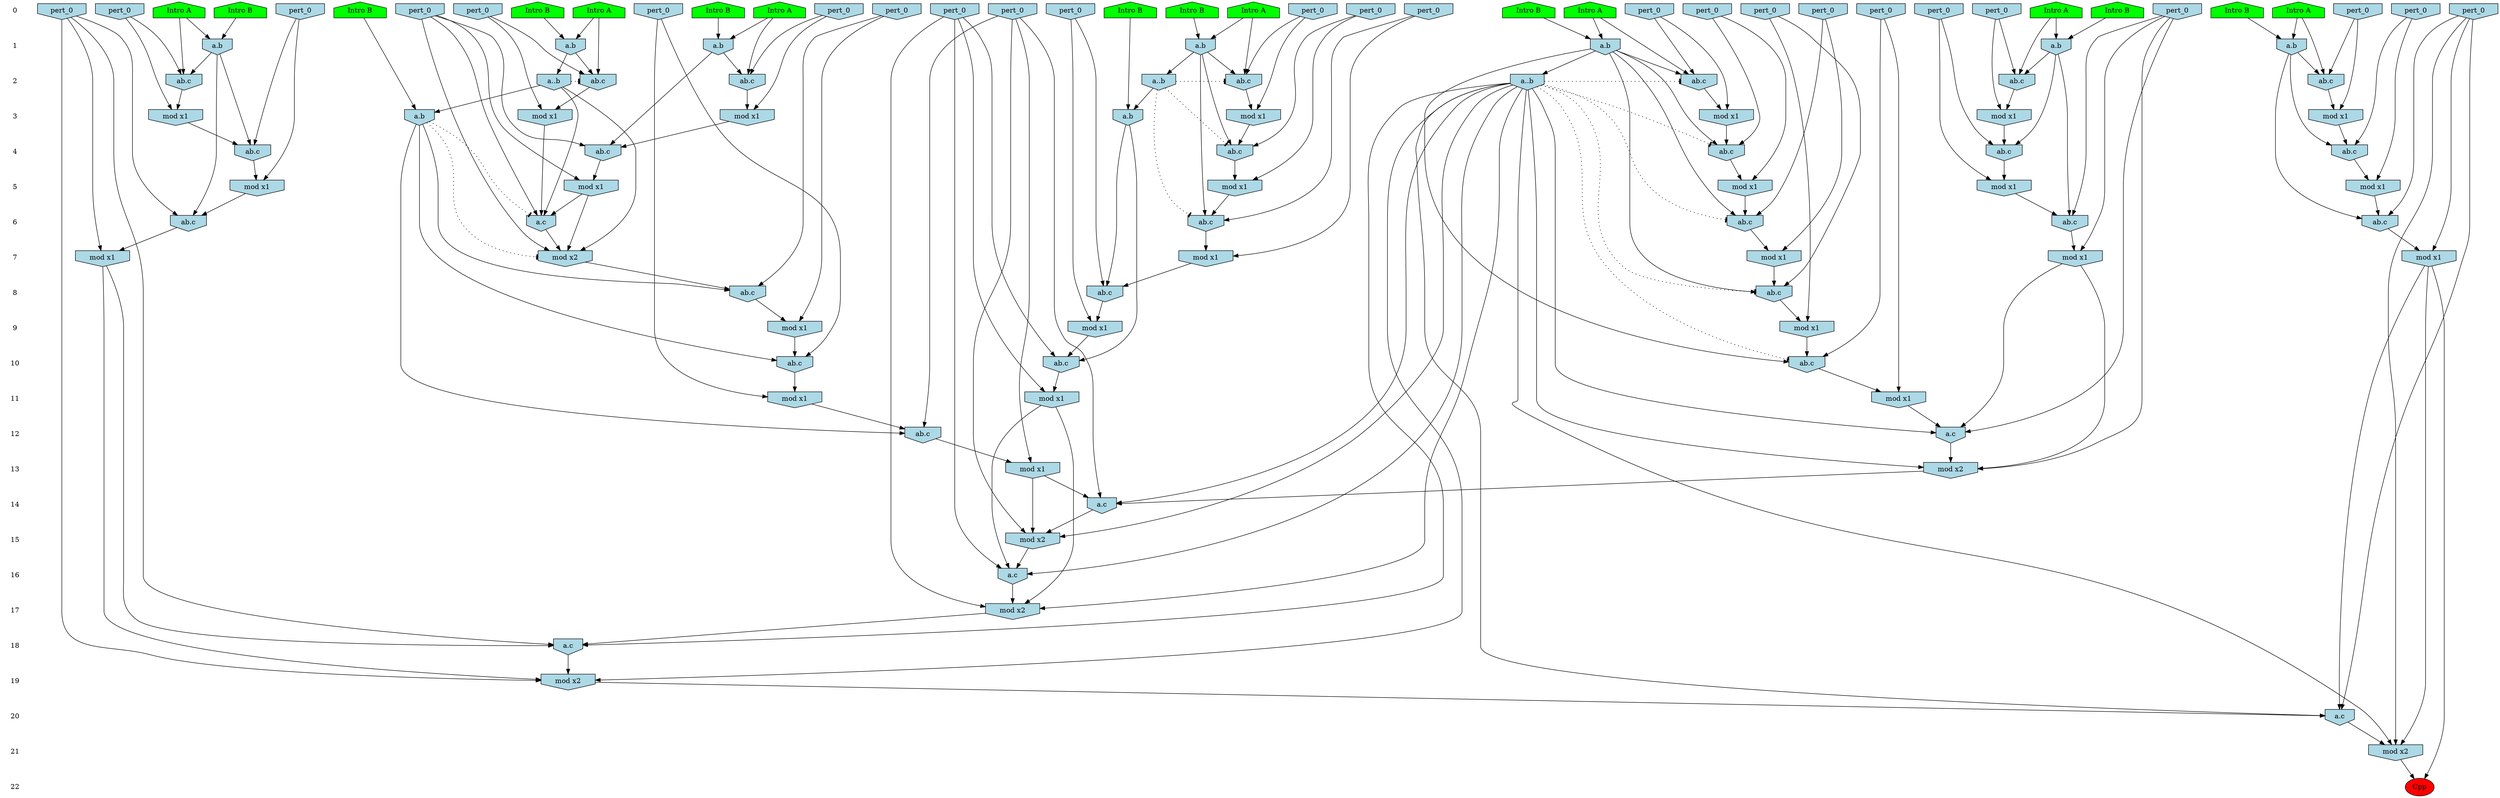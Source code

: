 /* Compression of 1 causal flows obtained in average at 2.006212E+01 t.u */
/* Compressed causal flows were: [7] */
digraph G{
 ranksep=.5 ; 
{ rank = same ; "0" [shape=plaintext] ; node_1 [label ="Intro A", shape=house, style=filled, fillcolor=green] ;
node_2 [label ="Intro A", shape=house, style=filled, fillcolor=green] ;
node_3 [label ="Intro A", shape=house, style=filled, fillcolor=green] ;
node_4 [label ="Intro A", shape=house, style=filled, fillcolor=green] ;
node_5 [label ="Intro B", shape=house, style=filled, fillcolor=green] ;
node_6 [label ="Intro B", shape=house, style=filled, fillcolor=green] ;
node_7 [label ="Intro A", shape=house, style=filled, fillcolor=green] ;
node_8 [label ="Intro A", shape=house, style=filled, fillcolor=green] ;
node_9 [label ="Intro B", shape=house, style=filled, fillcolor=green] ;
node_10 [label ="Intro A", shape=house, style=filled, fillcolor=green] ;
node_11 [label ="Intro B", shape=house, style=filled, fillcolor=green] ;
node_12 [label ="Intro B", shape=house, style=filled, fillcolor=green] ;
node_13 [label ="Intro B", shape=house, style=filled, fillcolor=green] ;
node_14 [label ="Intro B", shape=house, style=filled, fillcolor=green] ;
node_15 [label ="Intro B", shape=house, style=filled, fillcolor=green] ;
node_16 [label ="Intro B", shape=house, style=filled, fillcolor=green] ;
node_23 [label="pert_0", shape=invhouse, style=filled, fillcolor = lightblue] ;
node_24 [label="pert_0", shape=invhouse, style=filled, fillcolor = lightblue] ;
node_25 [label="pert_0", shape=invhouse, style=filled, fillcolor = lightblue] ;
node_26 [label="pert_0", shape=invhouse, style=filled, fillcolor = lightblue] ;
node_27 [label="pert_0", shape=invhouse, style=filled, fillcolor = lightblue] ;
node_28 [label="pert_0", shape=invhouse, style=filled, fillcolor = lightblue] ;
node_29 [label="pert_0", shape=invhouse, style=filled, fillcolor = lightblue] ;
node_30 [label="pert_0", shape=invhouse, style=filled, fillcolor = lightblue] ;
node_31 [label="pert_0", shape=invhouse, style=filled, fillcolor = lightblue] ;
node_32 [label="pert_0", shape=invhouse, style=filled, fillcolor = lightblue] ;
node_33 [label="pert_0", shape=invhouse, style=filled, fillcolor = lightblue] ;
node_34 [label="pert_0", shape=invhouse, style=filled, fillcolor = lightblue] ;
node_35 [label="pert_0", shape=invhouse, style=filled, fillcolor = lightblue] ;
node_36 [label="pert_0", shape=invhouse, style=filled, fillcolor = lightblue] ;
node_37 [label="pert_0", shape=invhouse, style=filled, fillcolor = lightblue] ;
node_38 [label="pert_0", shape=invhouse, style=filled, fillcolor = lightblue] ;
node_39 [label="pert_0", shape=invhouse, style=filled, fillcolor = lightblue] ;
node_40 [label="pert_0", shape=invhouse, style=filled, fillcolor = lightblue] ;
node_41 [label="pert_0", shape=invhouse, style=filled, fillcolor = lightblue] ;
node_42 [label="pert_0", shape=invhouse, style=filled, fillcolor = lightblue] ;
node_43 [label="pert_0", shape=invhouse, style=filled, fillcolor = lightblue] ;
node_44 [label="pert_0", shape=invhouse, style=filled, fillcolor = lightblue] ;
node_45 [label="pert_0", shape=invhouse, style=filled, fillcolor = lightblue] ;
node_46 [label="pert_0", shape=invhouse, style=filled, fillcolor = lightblue] ;
node_47 [label="pert_0", shape=invhouse, style=filled, fillcolor = lightblue] ;
}
{ rank = same ; "1" [shape=plaintext] ; node_17 [label="a.b", shape=invhouse, style=filled, fillcolor = lightblue] ;
node_18 [label="a.b", shape=invhouse, style=filled, fillcolor = lightblue] ;
node_19 [label="a.b", shape=invhouse, style=filled, fillcolor = lightblue] ;
node_20 [label="a.b", shape=invhouse, style=filled, fillcolor = lightblue] ;
node_21 [label="a.b", shape=invhouse, style=filled, fillcolor = lightblue] ;
node_22 [label="a.b", shape=invhouse, style=filled, fillcolor = lightblue] ;
node_68 [label="a.b", shape=invhouse, style=filled, fillcolor = lightblue] ;
}
{ rank = same ; "2" [shape=plaintext] ; node_48 [label="ab.c", shape=invhouse, style=filled, fillcolor = lightblue] ;
node_49 [label="ab.c", shape=invhouse, style=filled, fillcolor = lightblue] ;
node_50 [label="ab.c", shape=invhouse, style=filled, fillcolor = lightblue] ;
node_51 [label="ab.c", shape=invhouse, style=filled, fillcolor = lightblue] ;
node_52 [label="ab.c", shape=invhouse, style=filled, fillcolor = lightblue] ;
node_55 [label="ab.c", shape=invhouse, style=filled, fillcolor = lightblue] ;
node_65 [label="a..b", shape=invhouse, style=filled, fillcolor = lightblue] ;
node_69 [label="ab.c", shape=invhouse, style=filled, fillcolor = lightblue] ;
node_87 [label="a..b", shape=invhouse, style=filled, fillcolor = lightblue] ;
node_88 [label="a..b", shape=invhouse, style=filled, fillcolor = lightblue] ;
}
{ rank = same ; "3" [shape=plaintext] ; node_53 [label="mod x1", shape=invhouse, style=filled, fillcolor = lightblue] ;
node_56 [label="mod x1", shape=invhouse, style=filled, fillcolor = lightblue] ;
node_59 [label="mod x1", shape=invhouse, style=filled, fillcolor = lightblue] ;
node_60 [label="mod x1", shape=invhouse, style=filled, fillcolor = lightblue] ;
node_71 [label="mod x1", shape=invhouse, style=filled, fillcolor = lightblue] ;
node_76 [label="mod x1", shape=invhouse, style=filled, fillcolor = lightblue] ;
node_82 [label="a.b", shape=invhouse, style=filled, fillcolor = lightblue] ;
node_85 [label="mod x1", shape=invhouse, style=filled, fillcolor = lightblue] ;
node_92 [label="a.b", shape=invhouse, style=filled, fillcolor = lightblue] ;
}
{ rank = same ; "4" [shape=plaintext] ; node_54 [label="ab.c", shape=invhouse, style=filled, fillcolor = lightblue] ;
node_57 [label="ab.c", shape=invhouse, style=filled, fillcolor = lightblue] ;
node_61 [label="ab.c", shape=invhouse, style=filled, fillcolor = lightblue] ;
node_64 [label="ab.c", shape=invhouse, style=filled, fillcolor = lightblue] ;
node_73 [label="ab.c", shape=invhouse, style=filled, fillcolor = lightblue] ;
node_77 [label="ab.c", shape=invhouse, style=filled, fillcolor = lightblue] ;
}
{ rank = same ; "5" [shape=plaintext] ; node_58 [label="mod x1", shape=invhouse, style=filled, fillcolor = lightblue] ;
node_62 [label="mod x1", shape=invhouse, style=filled, fillcolor = lightblue] ;
node_66 [label="mod x1", shape=invhouse, style=filled, fillcolor = lightblue] ;
node_74 [label="mod x1", shape=invhouse, style=filled, fillcolor = lightblue] ;
node_83 [label="mod x1", shape=invhouse, style=filled, fillcolor = lightblue] ;
node_95 [label="mod x1", shape=invhouse, style=filled, fillcolor = lightblue] ;
}
{ rank = same ; "6" [shape=plaintext] ; node_63 [label="ab.c", shape=invhouse, style=filled, fillcolor = lightblue] ;
node_67 [label="ab.c", shape=invhouse, style=filled, fillcolor = lightblue] ;
node_75 [label="ab.c", shape=invhouse, style=filled, fillcolor = lightblue] ;
node_84 [label="ab.c", shape=invhouse, style=filled, fillcolor = lightblue] ;
node_89 [label="a.c", shape=invhouse, style=filled, fillcolor = lightblue] ;
node_96 [label="ab.c", shape=invhouse, style=filled, fillcolor = lightblue] ;
}
{ rank = same ; "7" [shape=plaintext] ; node_70 [label="mod x1", shape=invhouse, style=filled, fillcolor = lightblue] ;
node_72 [label="mod x1", shape=invhouse, style=filled, fillcolor = lightblue] ;
node_78 [label="mod x1", shape=invhouse, style=filled, fillcolor = lightblue] ;
node_90 [label="mod x2", shape=invhouse, style=filled, fillcolor = lightblue] ;
node_91 [label="mod x1", shape=invhouse, style=filled, fillcolor = lightblue] ;
node_102 [label="mod x1", shape=invhouse, style=filled, fillcolor = lightblue] ;
}
{ rank = same ; "8" [shape=plaintext] ; node_79 [label="ab.c", shape=invhouse, style=filled, fillcolor = lightblue] ;
node_86 [label="ab.c", shape=invhouse, style=filled, fillcolor = lightblue] ;
node_97 [label="ab.c", shape=invhouse, style=filled, fillcolor = lightblue] ;
}
{ rank = same ; "9" [shape=plaintext] ; node_80 [label="mod x1", shape=invhouse, style=filled, fillcolor = lightblue] ;
node_98 [label="mod x1", shape=invhouse, style=filled, fillcolor = lightblue] ;
node_99 [label="mod x1", shape=invhouse, style=filled, fillcolor = lightblue] ;
}
{ rank = same ; "10" [shape=plaintext] ; node_81 [label="ab.c", shape=invhouse, style=filled, fillcolor = lightblue] ;
node_100 [label="ab.c", shape=invhouse, style=filled, fillcolor = lightblue] ;
node_101 [label="ab.c", shape=invhouse, style=filled, fillcolor = lightblue] ;
}
{ rank = same ; "11" [shape=plaintext] ; node_93 [label="mod x1", shape=invhouse, style=filled, fillcolor = lightblue] ;
node_103 [label="mod x1", shape=invhouse, style=filled, fillcolor = lightblue] ;
node_106 [label="mod x1", shape=invhouse, style=filled, fillcolor = lightblue] ;
}
{ rank = same ; "12" [shape=plaintext] ; node_94 [label="a.c", shape=invhouse, style=filled, fillcolor = lightblue] ;
node_104 [label="ab.c", shape=invhouse, style=filled, fillcolor = lightblue] ;
}
{ rank = same ; "13" [shape=plaintext] ; node_105 [label="mod x1", shape=invhouse, style=filled, fillcolor = lightblue] ;
node_107 [label="mod x2", shape=invhouse, style=filled, fillcolor = lightblue] ;
}
{ rank = same ; "14" [shape=plaintext] ; node_108 [label="a.c", shape=invhouse, style=filled, fillcolor = lightblue] ;
}
{ rank = same ; "15" [shape=plaintext] ; node_109 [label="mod x2", shape=invhouse, style=filled, fillcolor = lightblue] ;
}
{ rank = same ; "16" [shape=plaintext] ; node_110 [label="a.c", shape=invhouse, style=filled, fillcolor = lightblue] ;
}
{ rank = same ; "17" [shape=plaintext] ; node_111 [label="mod x2", shape=invhouse, style=filled, fillcolor = lightblue] ;
}
{ rank = same ; "18" [shape=plaintext] ; node_112 [label="a.c", shape=invhouse, style=filled, fillcolor = lightblue] ;
}
{ rank = same ; "19" [shape=plaintext] ; node_113 [label="mod x2", shape=invhouse, style=filled, fillcolor = lightblue] ;
}
{ rank = same ; "20" [shape=plaintext] ; node_114 [label="a.c", shape=invhouse, style=filled, fillcolor = lightblue] ;
}
{ rank = same ; "21" [shape=plaintext] ; node_115 [label="mod x2", shape=invhouse, style=filled, fillcolor = lightblue] ;
}
{ rank = same ; "22" [shape=plaintext] ; node_116 [label ="Cpp", style=filled, fillcolor=red] ;
}
"0" -> "1" [style="invis"]; 
"1" -> "2" [style="invis"]; 
"2" -> "3" [style="invis"]; 
"3" -> "4" [style="invis"]; 
"4" -> "5" [style="invis"]; 
"5" -> "6" [style="invis"]; 
"6" -> "7" [style="invis"]; 
"7" -> "8" [style="invis"]; 
"8" -> "9" [style="invis"]; 
"9" -> "10" [style="invis"]; 
"10" -> "11" [style="invis"]; 
"11" -> "12" [style="invis"]; 
"12" -> "13" [style="invis"]; 
"13" -> "14" [style="invis"]; 
"14" -> "15" [style="invis"]; 
"15" -> "16" [style="invis"]; 
"16" -> "17" [style="invis"]; 
"17" -> "18" [style="invis"]; 
"18" -> "19" [style="invis"]; 
"19" -> "20" [style="invis"]; 
"20" -> "21" [style="invis"]; 
"21" -> "22" [style="invis"]; 
node_4 -> node_17
node_12 -> node_17
node_3 -> node_18
node_9 -> node_18
node_7 -> node_19
node_16 -> node_19
node_8 -> node_20
node_13 -> node_20
node_1 -> node_21
node_15 -> node_21
node_2 -> node_22
node_5 -> node_22
node_4 -> node_48
node_17 -> node_48
node_42 -> node_48
node_2 -> node_49
node_22 -> node_49
node_38 -> node_49
node_7 -> node_50
node_19 -> node_50
node_27 -> node_50
node_3 -> node_51
node_18 -> node_51
node_34 -> node_51
node_1 -> node_52
node_21 -> node_52
node_25 -> node_52
node_38 -> node_53
node_49 -> node_53
node_22 -> node_54
node_36 -> node_54
node_53 -> node_54
node_8 -> node_55
node_20 -> node_55
node_37 -> node_55
node_27 -> node_56
node_50 -> node_56
node_19 -> node_57
node_39 -> node_57
node_56 -> node_57
node_36 -> node_58
node_54 -> node_58
node_37 -> node_59
node_55 -> node_59
node_42 -> node_60
node_48 -> node_60
node_17 -> node_61
node_33 -> node_61
node_60 -> node_61
node_39 -> node_62
node_57 -> node_62
node_19 -> node_63
node_45 -> node_63
node_62 -> node_63
node_20 -> node_64
node_35 -> node_64
node_59 -> node_64
node_19 -> node_65
node_33 -> node_66
node_61 -> node_66
node_17 -> node_67
node_46 -> node_67
node_66 -> node_67
node_10 -> node_68
node_11 -> node_68
node_10 -> node_69
node_23 -> node_69
node_68 -> node_69
node_45 -> node_70
node_63 -> node_70
node_23 -> node_71
node_69 -> node_71
node_46 -> node_72
node_67 -> node_72
node_44 -> node_73
node_68 -> node_73
node_71 -> node_73
node_35 -> node_74
node_64 -> node_74
node_20 -> node_75
node_30 -> node_75
node_74 -> node_75
node_25 -> node_76
node_52 -> node_76
node_21 -> node_77
node_28 -> node_77
node_76 -> node_77
node_30 -> node_78
node_75 -> node_78
node_20 -> node_79
node_41 -> node_79
node_78 -> node_79
node_41 -> node_80
node_79 -> node_80
node_20 -> node_81
node_31 -> node_81
node_80 -> node_81
node_14 -> node_82
node_65 -> node_82
node_44 -> node_83
node_73 -> node_83
node_43 -> node_84
node_68 -> node_84
node_83 -> node_84
node_34 -> node_85
node_51 -> node_85
node_32 -> node_86
node_70 -> node_86
node_82 -> node_86
node_18 -> node_87
node_20 -> node_88
node_36 -> node_89
node_58 -> node_89
node_85 -> node_89
node_87 -> node_89
node_36 -> node_90
node_58 -> node_90
node_87 -> node_90
node_89 -> node_90
node_43 -> node_91
node_84 -> node_91
node_6 -> node_92
node_87 -> node_92
node_31 -> node_93
node_81 -> node_93
node_46 -> node_94
node_72 -> node_94
node_88 -> node_94
node_93 -> node_94
node_28 -> node_95
node_77 -> node_95
node_21 -> node_96
node_40 -> node_96
node_95 -> node_96
node_26 -> node_97
node_90 -> node_97
node_92 -> node_97
node_32 -> node_98
node_86 -> node_98
node_26 -> node_99
node_97 -> node_99
node_24 -> node_100
node_92 -> node_100
node_99 -> node_100
node_47 -> node_101
node_82 -> node_101
node_98 -> node_101
node_40 -> node_102
node_96 -> node_102
node_24 -> node_103
node_100 -> node_103
node_29 -> node_104
node_92 -> node_104
node_103 -> node_104
node_29 -> node_105
node_104 -> node_105
node_47 -> node_106
node_101 -> node_106
node_46 -> node_107
node_72 -> node_107
node_88 -> node_107
node_94 -> node_107
node_29 -> node_108
node_88 -> node_108
node_105 -> node_108
node_107 -> node_108
node_29 -> node_109
node_88 -> node_109
node_105 -> node_109
node_108 -> node_109
node_47 -> node_110
node_88 -> node_110
node_106 -> node_110
node_109 -> node_110
node_47 -> node_111
node_88 -> node_111
node_106 -> node_111
node_110 -> node_111
node_43 -> node_112
node_88 -> node_112
node_91 -> node_112
node_111 -> node_112
node_43 -> node_113
node_88 -> node_113
node_91 -> node_113
node_112 -> node_113
node_40 -> node_114
node_88 -> node_114
node_102 -> node_114
node_113 -> node_114
node_40 -> node_115
node_88 -> node_115
node_102 -> node_115
node_114 -> node_115
node_102 -> node_116
node_115 -> node_116
node_65 -> node_50 [style=dotted, arrowhead = tee] 
node_65 -> node_57 [style=dotted, arrowhead = tee] 
node_65 -> node_63 [style=dotted, arrowhead = tee] 
node_87 -> node_51 [style=dotted, arrowhead = tee] 
node_88 -> node_55 [style=dotted, arrowhead = tee] 
node_88 -> node_64 [style=dotted, arrowhead = tee] 
node_88 -> node_75 [style=dotted, arrowhead = tee] 
node_88 -> node_79 [style=dotted, arrowhead = tee] 
node_88 -> node_81 [style=dotted, arrowhead = tee] 
node_92 -> node_89 [style=dotted, arrowhead = tee] 
node_92 -> node_90 [style=dotted, arrowhead = tee] 
}
/*
 Dot generation time: 0.000000
*/